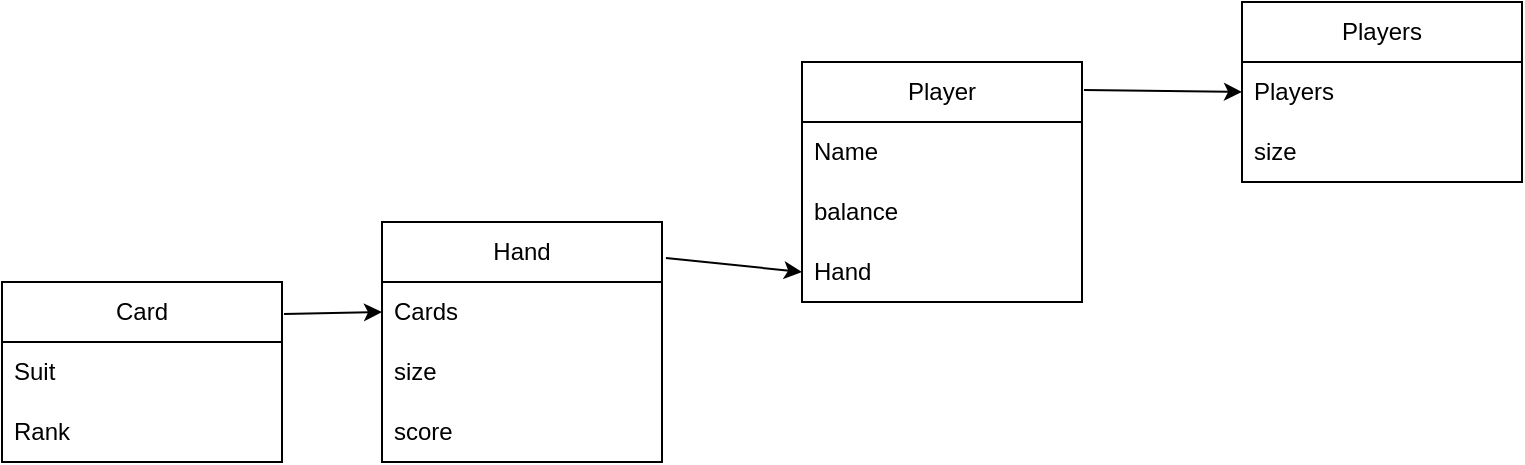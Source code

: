 <mxfile version="24.2.5" type="device">
  <diagram name="Page-1" id="6EmI25zZmA5R0V0gdJH1">
    <mxGraphModel dx="1434" dy="790" grid="1" gridSize="10" guides="1" tooltips="1" connect="1" arrows="1" fold="1" page="1" pageScale="1" pageWidth="827" pageHeight="1169" math="0" shadow="0">
      <root>
        <mxCell id="0" />
        <mxCell id="1" parent="0" />
        <mxCell id="s_9xBelQuiG4RMdjWmd4-1" value="Card" style="swimlane;fontStyle=0;childLayout=stackLayout;horizontal=1;startSize=30;horizontalStack=0;resizeParent=1;resizeParentMax=0;resizeLast=0;collapsible=1;marginBottom=0;whiteSpace=wrap;html=1;" vertex="1" parent="1">
          <mxGeometry x="30" y="210" width="140" height="90" as="geometry" />
        </mxCell>
        <mxCell id="s_9xBelQuiG4RMdjWmd4-4" value="Suit" style="text;strokeColor=none;fillColor=none;align=left;verticalAlign=middle;spacingLeft=4;spacingRight=4;overflow=hidden;points=[[0,0.5],[1,0.5]];portConstraint=eastwest;rotatable=0;whiteSpace=wrap;html=1;" vertex="1" parent="s_9xBelQuiG4RMdjWmd4-1">
          <mxGeometry y="30" width="140" height="30" as="geometry" />
        </mxCell>
        <mxCell id="s_9xBelQuiG4RMdjWmd4-25" value="Rank" style="text;strokeColor=none;fillColor=none;align=left;verticalAlign=middle;spacingLeft=4;spacingRight=4;overflow=hidden;points=[[0,0.5],[1,0.5]];portConstraint=eastwest;rotatable=0;whiteSpace=wrap;html=1;" vertex="1" parent="s_9xBelQuiG4RMdjWmd4-1">
          <mxGeometry y="60" width="140" height="30" as="geometry" />
        </mxCell>
        <mxCell id="s_9xBelQuiG4RMdjWmd4-5" value="Hand" style="swimlane;fontStyle=0;childLayout=stackLayout;horizontal=1;startSize=30;horizontalStack=0;resizeParent=1;resizeParentMax=0;resizeLast=0;collapsible=1;marginBottom=0;whiteSpace=wrap;html=1;" vertex="1" parent="1">
          <mxGeometry x="220" y="180" width="140" height="120" as="geometry" />
        </mxCell>
        <mxCell id="s_9xBelQuiG4RMdjWmd4-6" value="Cards" style="text;strokeColor=none;fillColor=none;align=left;verticalAlign=middle;spacingLeft=4;spacingRight=4;overflow=hidden;points=[[0,0.5],[1,0.5]];portConstraint=eastwest;rotatable=0;whiteSpace=wrap;html=1;" vertex="1" parent="s_9xBelQuiG4RMdjWmd4-5">
          <mxGeometry y="30" width="140" height="30" as="geometry" />
        </mxCell>
        <mxCell id="s_9xBelQuiG4RMdjWmd4-7" value="size" style="text;strokeColor=none;fillColor=none;align=left;verticalAlign=middle;spacingLeft=4;spacingRight=4;overflow=hidden;points=[[0,0.5],[1,0.5]];portConstraint=eastwest;rotatable=0;whiteSpace=wrap;html=1;" vertex="1" parent="s_9xBelQuiG4RMdjWmd4-5">
          <mxGeometry y="60" width="140" height="30" as="geometry" />
        </mxCell>
        <mxCell id="s_9xBelQuiG4RMdjWmd4-8" value="score" style="text;strokeColor=none;fillColor=none;align=left;verticalAlign=middle;spacingLeft=4;spacingRight=4;overflow=hidden;points=[[0,0.5],[1,0.5]];portConstraint=eastwest;rotatable=0;whiteSpace=wrap;html=1;" vertex="1" parent="s_9xBelQuiG4RMdjWmd4-5">
          <mxGeometry y="90" width="140" height="30" as="geometry" />
        </mxCell>
        <mxCell id="s_9xBelQuiG4RMdjWmd4-9" value="Player" style="swimlane;fontStyle=0;childLayout=stackLayout;horizontal=1;startSize=30;horizontalStack=0;resizeParent=1;resizeParentMax=0;resizeLast=0;collapsible=1;marginBottom=0;whiteSpace=wrap;html=1;" vertex="1" parent="1">
          <mxGeometry x="430" y="100" width="140" height="120" as="geometry" />
        </mxCell>
        <mxCell id="s_9xBelQuiG4RMdjWmd4-10" value="Name" style="text;strokeColor=none;fillColor=none;align=left;verticalAlign=middle;spacingLeft=4;spacingRight=4;overflow=hidden;points=[[0,0.5],[1,0.5]];portConstraint=eastwest;rotatable=0;whiteSpace=wrap;html=1;" vertex="1" parent="s_9xBelQuiG4RMdjWmd4-9">
          <mxGeometry y="30" width="140" height="30" as="geometry" />
        </mxCell>
        <mxCell id="s_9xBelQuiG4RMdjWmd4-11" value="balance" style="text;strokeColor=none;fillColor=none;align=left;verticalAlign=middle;spacingLeft=4;spacingRight=4;overflow=hidden;points=[[0,0.5],[1,0.5]];portConstraint=eastwest;rotatable=0;whiteSpace=wrap;html=1;" vertex="1" parent="s_9xBelQuiG4RMdjWmd4-9">
          <mxGeometry y="60" width="140" height="30" as="geometry" />
        </mxCell>
        <mxCell id="s_9xBelQuiG4RMdjWmd4-12" value="Hand" style="text;strokeColor=none;fillColor=none;align=left;verticalAlign=middle;spacingLeft=4;spacingRight=4;overflow=hidden;points=[[0,0.5],[1,0.5]];portConstraint=eastwest;rotatable=0;whiteSpace=wrap;html=1;" vertex="1" parent="s_9xBelQuiG4RMdjWmd4-9">
          <mxGeometry y="90" width="140" height="30" as="geometry" />
        </mxCell>
        <mxCell id="s_9xBelQuiG4RMdjWmd4-13" value="Players" style="swimlane;fontStyle=0;childLayout=stackLayout;horizontal=1;startSize=30;horizontalStack=0;resizeParent=1;resizeParentMax=0;resizeLast=0;collapsible=1;marginBottom=0;whiteSpace=wrap;html=1;" vertex="1" parent="1">
          <mxGeometry x="650" y="70" width="140" height="90" as="geometry" />
        </mxCell>
        <mxCell id="s_9xBelQuiG4RMdjWmd4-14" value="Players" style="text;strokeColor=none;fillColor=none;align=left;verticalAlign=middle;spacingLeft=4;spacingRight=4;overflow=hidden;points=[[0,0.5],[1,0.5]];portConstraint=eastwest;rotatable=0;whiteSpace=wrap;html=1;" vertex="1" parent="s_9xBelQuiG4RMdjWmd4-13">
          <mxGeometry y="30" width="140" height="30" as="geometry" />
        </mxCell>
        <mxCell id="s_9xBelQuiG4RMdjWmd4-15" value="size" style="text;strokeColor=none;fillColor=none;align=left;verticalAlign=middle;spacingLeft=4;spacingRight=4;overflow=hidden;points=[[0,0.5],[1,0.5]];portConstraint=eastwest;rotatable=0;whiteSpace=wrap;html=1;" vertex="1" parent="s_9xBelQuiG4RMdjWmd4-13">
          <mxGeometry y="60" width="140" height="30" as="geometry" />
        </mxCell>
        <mxCell id="s_9xBelQuiG4RMdjWmd4-26" value="" style="endArrow=classic;html=1;rounded=0;entryX=0;entryY=0.5;entryDx=0;entryDy=0;exitX=1.007;exitY=0.178;exitDx=0;exitDy=0;exitPerimeter=0;" edge="1" parent="1" source="s_9xBelQuiG4RMdjWmd4-1" target="s_9xBelQuiG4RMdjWmd4-6">
          <mxGeometry width="50" height="50" relative="1" as="geometry">
            <mxPoint x="290" y="190" as="sourcePoint" />
            <mxPoint x="340" y="140" as="targetPoint" />
          </mxGeometry>
        </mxCell>
        <mxCell id="s_9xBelQuiG4RMdjWmd4-27" value="" style="endArrow=classic;html=1;rounded=0;exitX=1.014;exitY=0.15;exitDx=0;exitDy=0;exitPerimeter=0;entryX=0;entryY=0.5;entryDx=0;entryDy=0;" edge="1" parent="1" source="s_9xBelQuiG4RMdjWmd4-5" target="s_9xBelQuiG4RMdjWmd4-12">
          <mxGeometry width="50" height="50" relative="1" as="geometry">
            <mxPoint x="520" y="140" as="sourcePoint" />
            <mxPoint x="570" y="90" as="targetPoint" />
          </mxGeometry>
        </mxCell>
        <mxCell id="s_9xBelQuiG4RMdjWmd4-28" value="" style="endArrow=classic;html=1;rounded=0;exitX=1.007;exitY=0.117;exitDx=0;exitDy=0;exitPerimeter=0;entryX=0;entryY=0.5;entryDx=0;entryDy=0;" edge="1" parent="1" source="s_9xBelQuiG4RMdjWmd4-9" target="s_9xBelQuiG4RMdjWmd4-14">
          <mxGeometry width="50" height="50" relative="1" as="geometry">
            <mxPoint x="620" y="150" as="sourcePoint" />
            <mxPoint x="670" y="100" as="targetPoint" />
          </mxGeometry>
        </mxCell>
      </root>
    </mxGraphModel>
  </diagram>
</mxfile>
